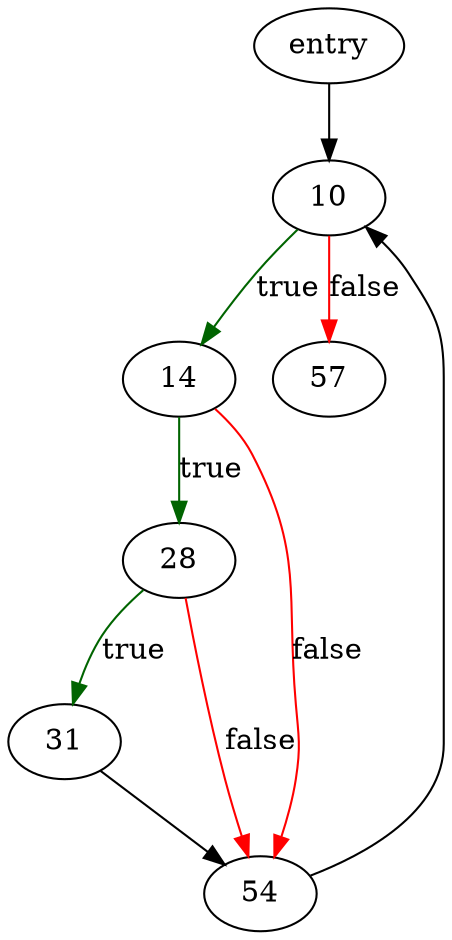digraph "sqlite3Utf16ByteLen" {
	// Node definitions.
	2 [label=entry];
	10;
	14;
	28;
	31;
	54;
	57;

	// Edge definitions.
	2 -> 10;
	10 -> 14 [
		color=darkgreen
		label=true
	];
	10 -> 57 [
		color=red
		label=false
	];
	14 -> 28 [
		color=darkgreen
		label=true
	];
	14 -> 54 [
		color=red
		label=false
	];
	28 -> 31 [
		color=darkgreen
		label=true
	];
	28 -> 54 [
		color=red
		label=false
	];
	31 -> 54;
	54 -> 10;
}